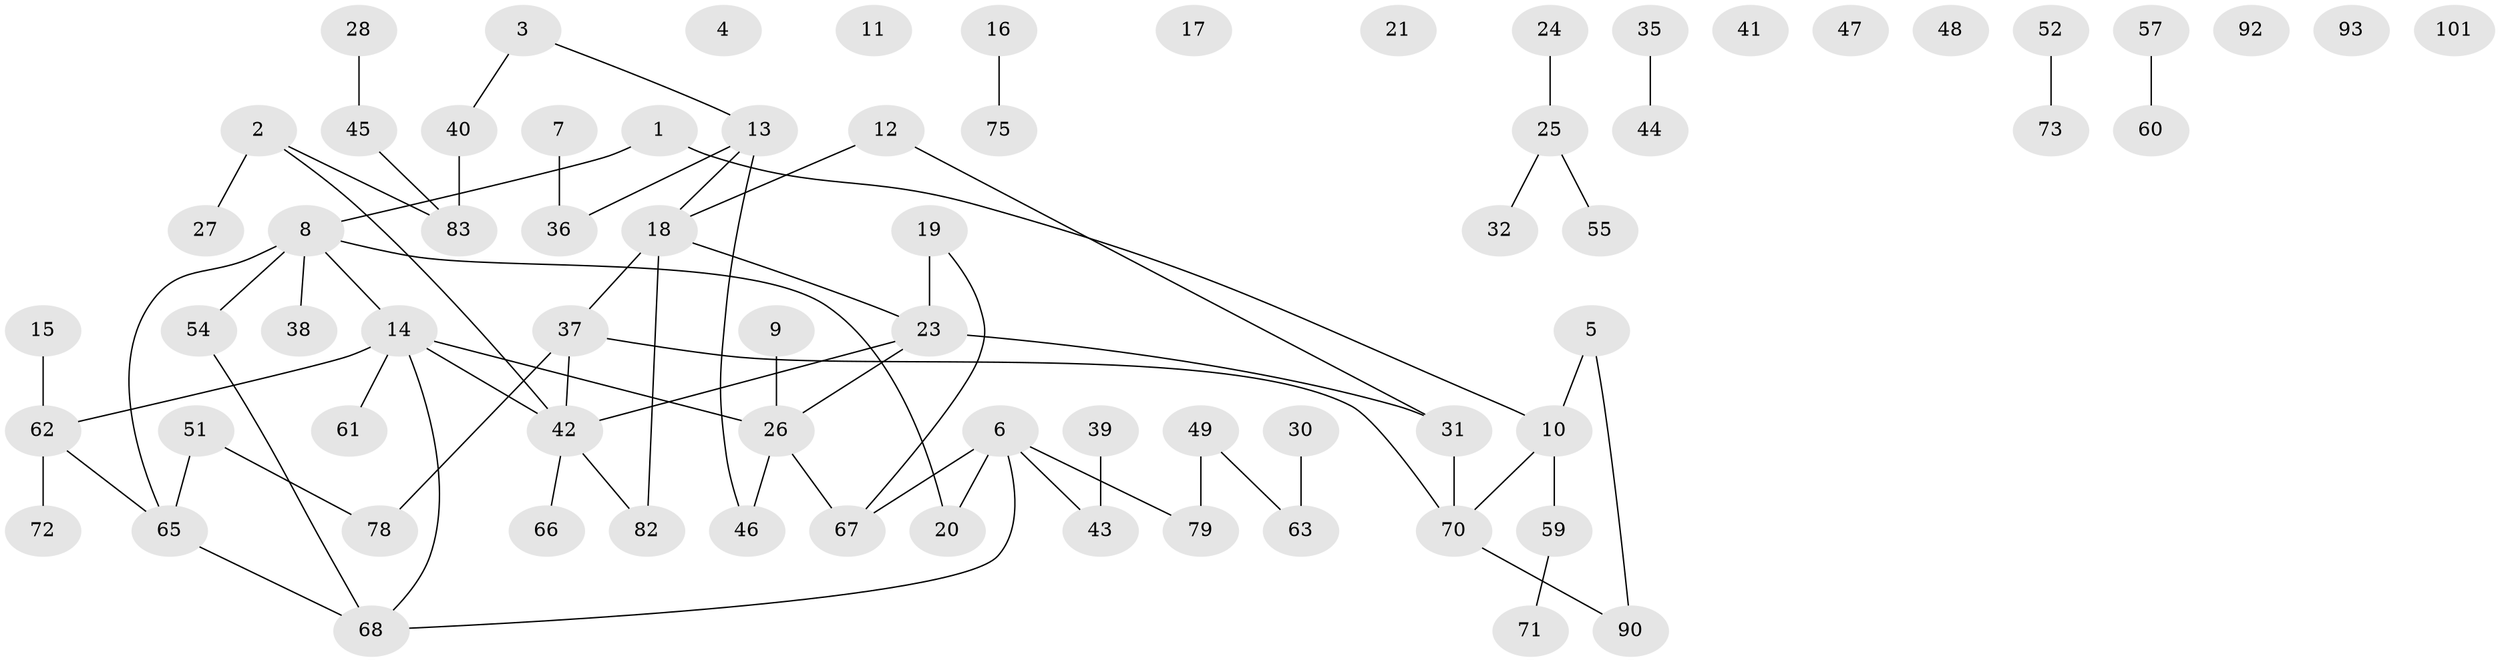 // Generated by graph-tools (version 1.1) at 2025/23/03/03/25 07:23:28]
// undirected, 72 vertices, 72 edges
graph export_dot {
graph [start="1"]
  node [color=gray90,style=filled];
  1;
  2 [super="+77"];
  3 [super="+22"];
  4;
  5;
  6 [super="+84"];
  7;
  8 [super="+53"];
  9;
  10 [super="+91"];
  11 [super="+33"];
  12;
  13 [super="+88"];
  14 [super="+80"];
  15 [super="+34"];
  16 [super="+85"];
  17;
  18 [super="+56"];
  19 [super="+50"];
  20;
  21;
  23 [super="+58"];
  24;
  25 [super="+29"];
  26 [super="+81"];
  27;
  28 [super="+64"];
  30;
  31 [super="+86"];
  32 [super="+95"];
  35;
  36;
  37 [super="+102"];
  38;
  39;
  40;
  41;
  42 [super="+89"];
  43;
  44;
  45;
  46;
  47;
  48;
  49 [super="+87"];
  51 [super="+74"];
  52;
  54;
  55 [super="+69"];
  57;
  59;
  60 [super="+97"];
  61;
  62 [super="+76"];
  63 [super="+99"];
  65;
  66;
  67 [super="+98"];
  68 [super="+100"];
  70;
  71;
  72;
  73;
  75;
  78;
  79;
  82;
  83 [super="+96"];
  90 [super="+94"];
  92;
  93;
  101;
  1 -- 8;
  1 -- 10;
  2 -- 27;
  2 -- 42;
  2 -- 83;
  3 -- 13;
  3 -- 40;
  5 -- 10;
  5 -- 90;
  6 -- 43;
  6 -- 20;
  6 -- 68;
  6 -- 79;
  6 -- 67;
  7 -- 36;
  8 -- 20;
  8 -- 54;
  8 -- 65;
  8 -- 38;
  8 -- 14;
  9 -- 26;
  10 -- 70;
  10 -- 59;
  12 -- 31;
  12 -- 18;
  13 -- 18;
  13 -- 36;
  13 -- 46;
  14 -- 61;
  14 -- 42;
  14 -- 26;
  14 -- 62;
  14 -- 68;
  15 -- 62;
  16 -- 75;
  18 -- 37;
  18 -- 82;
  18 -- 23;
  19 -- 23 [weight=2];
  19 -- 67;
  23 -- 26;
  23 -- 31;
  23 -- 42;
  24 -- 25;
  25 -- 32;
  25 -- 55;
  26 -- 46;
  26 -- 67;
  28 -- 45;
  30 -- 63;
  31 -- 70;
  35 -- 44;
  37 -- 78;
  37 -- 42;
  37 -- 70;
  39 -- 43;
  40 -- 83;
  42 -- 66;
  42 -- 82;
  45 -- 83;
  49 -- 63;
  49 -- 79;
  51 -- 78;
  51 -- 65;
  52 -- 73;
  54 -- 68;
  57 -- 60;
  59 -- 71;
  62 -- 65;
  62 -- 72;
  65 -- 68;
  70 -- 90;
}

